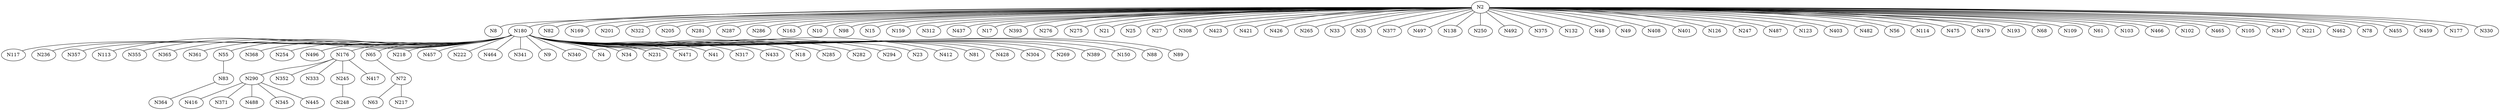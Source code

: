 Graph G {
	N2--N8[weight=64];
	N180--N117[weight=68];
	N2--N82[weight=55];
	N180--N236[weight=29];
	N180--N357[weight=97];
	N180--N113[weight=46];
	N180--N355[weight=88];
	N180--N365[weight=57];
	N2--N169[weight=30];
	N2--N201[weight=86];
	N2--N322[weight=21];
	N290--N416[weight=5];
	N180--N361[weight=90];
	N2--N205[weight=87];
	N72--N63[weight=5];
	N2--N281[weight=49];
	N180--N55[weight=89];
	N2--N287[weight=76];
	N2--N286[weight=14];
	N2--N163[weight=68];
	N2--N10[weight=2];
	N2--N98[weight=19];
	N2--N15[weight=84];
	N180--N368[weight=56];
	N290--N371[weight=65];
	N2--N159[weight=17];
	N2--N312[weight=20];
	N180--N254[weight=70];
	N180--N496[weight=21];
	N2--N437[weight=7];
	N290--N488[weight=72];
	N176--N352[weight=80];
	N2--N17[weight=94];
	N2--N393[weight=20];
	N180--N65[weight=42];
	N2--N276[weight=24];
	N2--N275[weight=45];
	N55--N83[weight=63];
	N2--N21[weight=80];
	N2--N25[weight=80];
	N2--N27[weight=78];
	N180--N218[weight=96];
	N2--N308[weight=49];
	N180--N457[weight=13];
	N176--N290[weight=29];
	N2--N423[weight=17];
	N180--N222[weight=95];
	N180--N464[weight=71];
	N2--N421[weight=81];
	N180--N341[weight=62];
	N180--N9[weight=42];
	N180--N340[weight=36];
	N180--N4[weight=97];
	N2--N426[weight=6];
	N2--N265[weight=25];
	N180--N34[weight=50];
	N2--N33[weight=29];
	N2--N35[weight=13];
	N2--N377[weight=30];
	N180--N231[weight=2];
	N2--N497[weight=95];
	N180--N471[weight=71];
	N176--N333[weight=8];
	N290--N345[weight=60];
	N2--N138[weight=27];
	N2--N250[weight=66];
	N2--N492[weight=9];
	N180--N41[weight=42];
	N2--N375[weight=7];
	N2--N132[weight=28];
	N2--N48[weight=73];
	N2--N49[weight=98];
	N2--N408[weight=20];
	N180--N317[weight=17];
	N180--N433[weight=24];
	N2--N401[weight=34];
	N2--N126[weight=70];
	N2--N247[weight=10];
	N2--N487[weight=79];
	N180--N18[weight=67];
	N2--N123[weight=29];
	N180--N285[weight=88];
	N2--N403[weight=67];
	N180--N282[weight=66];
	N2--N482[weight=35];
	N245--N248[weight=2];
	N2--N56[weight=38];
	N83--N364[weight=62];
	N65--N72[weight=72];
	N2--N114[weight=23];
	N180--N176[weight=13];
	N2--N475[weight=97];
	N180--N294[weight=6];
	N290--N445[weight=29];
	N2--N479[weight=58];
	N2--N193[weight=14];
	N180--N23[weight=22];
	N2--N68[weight=7];
	N72--N217[weight=66];
	N2--N109[weight=70];
	N2--N61[weight=39];
	N180--N412[weight=79];
	N2--N103[weight=21];
	N2--N466[weight=90];
	N2--N102[weight=36];
	N2--N465[weight=40];
	N176--N245[weight=100];
	N2--N105[weight=59];
	N2--N347[weight=100];
	N2--N221[weight=53];
	N2--N462[weight=42];
	N2--N78[weight=30];
	N2--N180[weight=28];
	N180--N81[weight=30];
	N180--N428[weight=26];
	N180--N304[weight=45];
	N180--N269[weight=33];
	N180--N389[weight=32];
	N2--N455[weight=19];
	N2--N459[weight=28];
	N180--N150[weight=39];
	N180--N88[weight=15];
	N2--N177[weight=50];
	N180--N89[weight=93];
	N2--N330[weight=79];
	N176--N417[weight=79];
}